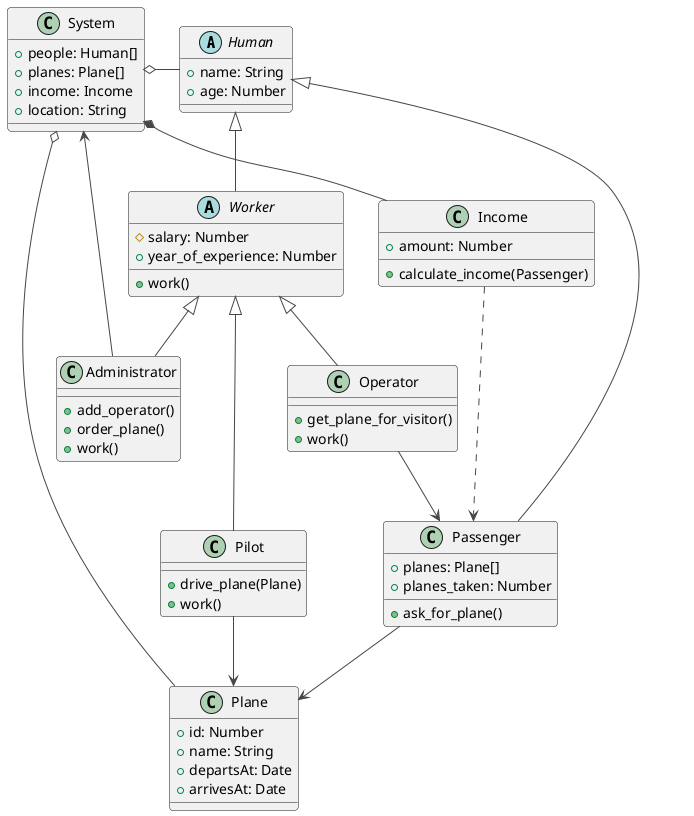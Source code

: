 @startuml
!theme vibrant

abstract class Human {
  +name: String
  +age: Number
}

class Operator {
  +get_plane_for_visitor()
  +work()
}

class System {
  +people: Human[]
  +planes: Plane[]
  +income: Income
  +location: String
}

class Plane {
  +id: Number
  +name: String
  +departsAt: Date
  +arrivesAt: Date
}

class Passenger {
  +planes: Plane[]
  +planes_taken: Number
  +ask_for_plane()
}

class Income {
  +amount: Number
  +calculate_income(Passenger)
}

abstract class Worker {
  #salary: Number
  +year_of_experience: Number
  +work()
}

class Administrator { 
  +add_operator()
  +order_plane()
  +work()
}

class Pilot {
  +drive_plane(Plane)
  +work()
}

System o-r- Human
Human <|-- Passenger
Human <|-- Worker
Passenger --> Plane  
Income ..> Passenger
Worker <|-- Operator
Worker <|-- Administrator
Worker <|-- Pilot
System o-- Plane 
System *-- Income
Administrator --> System 
Operator --> Passenger 
Pilot --> Plane
@enduml
